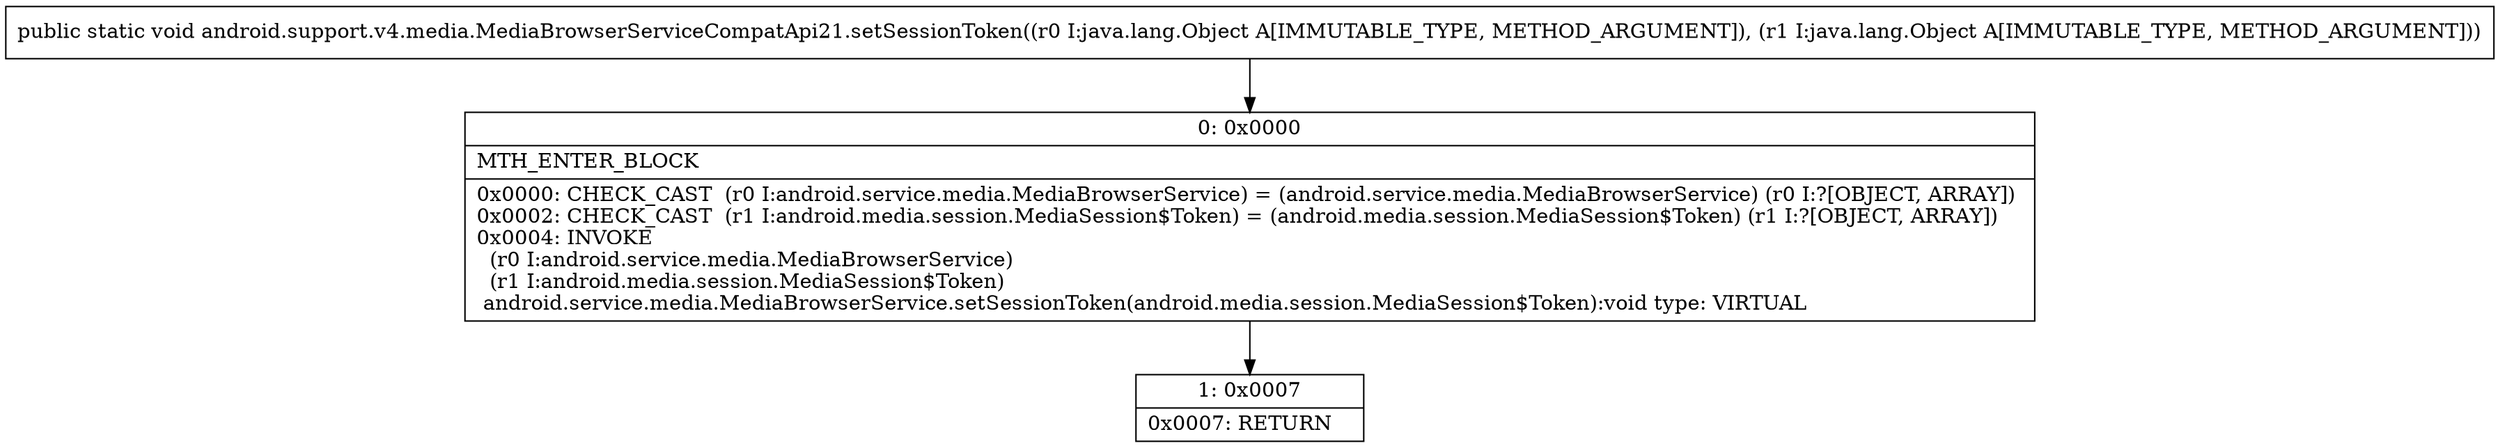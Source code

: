 digraph "CFG forandroid.support.v4.media.MediaBrowserServiceCompatApi21.setSessionToken(Ljava\/lang\/Object;Ljava\/lang\/Object;)V" {
Node_0 [shape=record,label="{0\:\ 0x0000|MTH_ENTER_BLOCK\l|0x0000: CHECK_CAST  (r0 I:android.service.media.MediaBrowserService) = (android.service.media.MediaBrowserService) (r0 I:?[OBJECT, ARRAY]) \l0x0002: CHECK_CAST  (r1 I:android.media.session.MediaSession$Token) = (android.media.session.MediaSession$Token) (r1 I:?[OBJECT, ARRAY]) \l0x0004: INVOKE  \l  (r0 I:android.service.media.MediaBrowserService)\l  (r1 I:android.media.session.MediaSession$Token)\l android.service.media.MediaBrowserService.setSessionToken(android.media.session.MediaSession$Token):void type: VIRTUAL \l}"];
Node_1 [shape=record,label="{1\:\ 0x0007|0x0007: RETURN   \l}"];
MethodNode[shape=record,label="{public static void android.support.v4.media.MediaBrowserServiceCompatApi21.setSessionToken((r0 I:java.lang.Object A[IMMUTABLE_TYPE, METHOD_ARGUMENT]), (r1 I:java.lang.Object A[IMMUTABLE_TYPE, METHOD_ARGUMENT])) }"];
MethodNode -> Node_0;
Node_0 -> Node_1;
}

